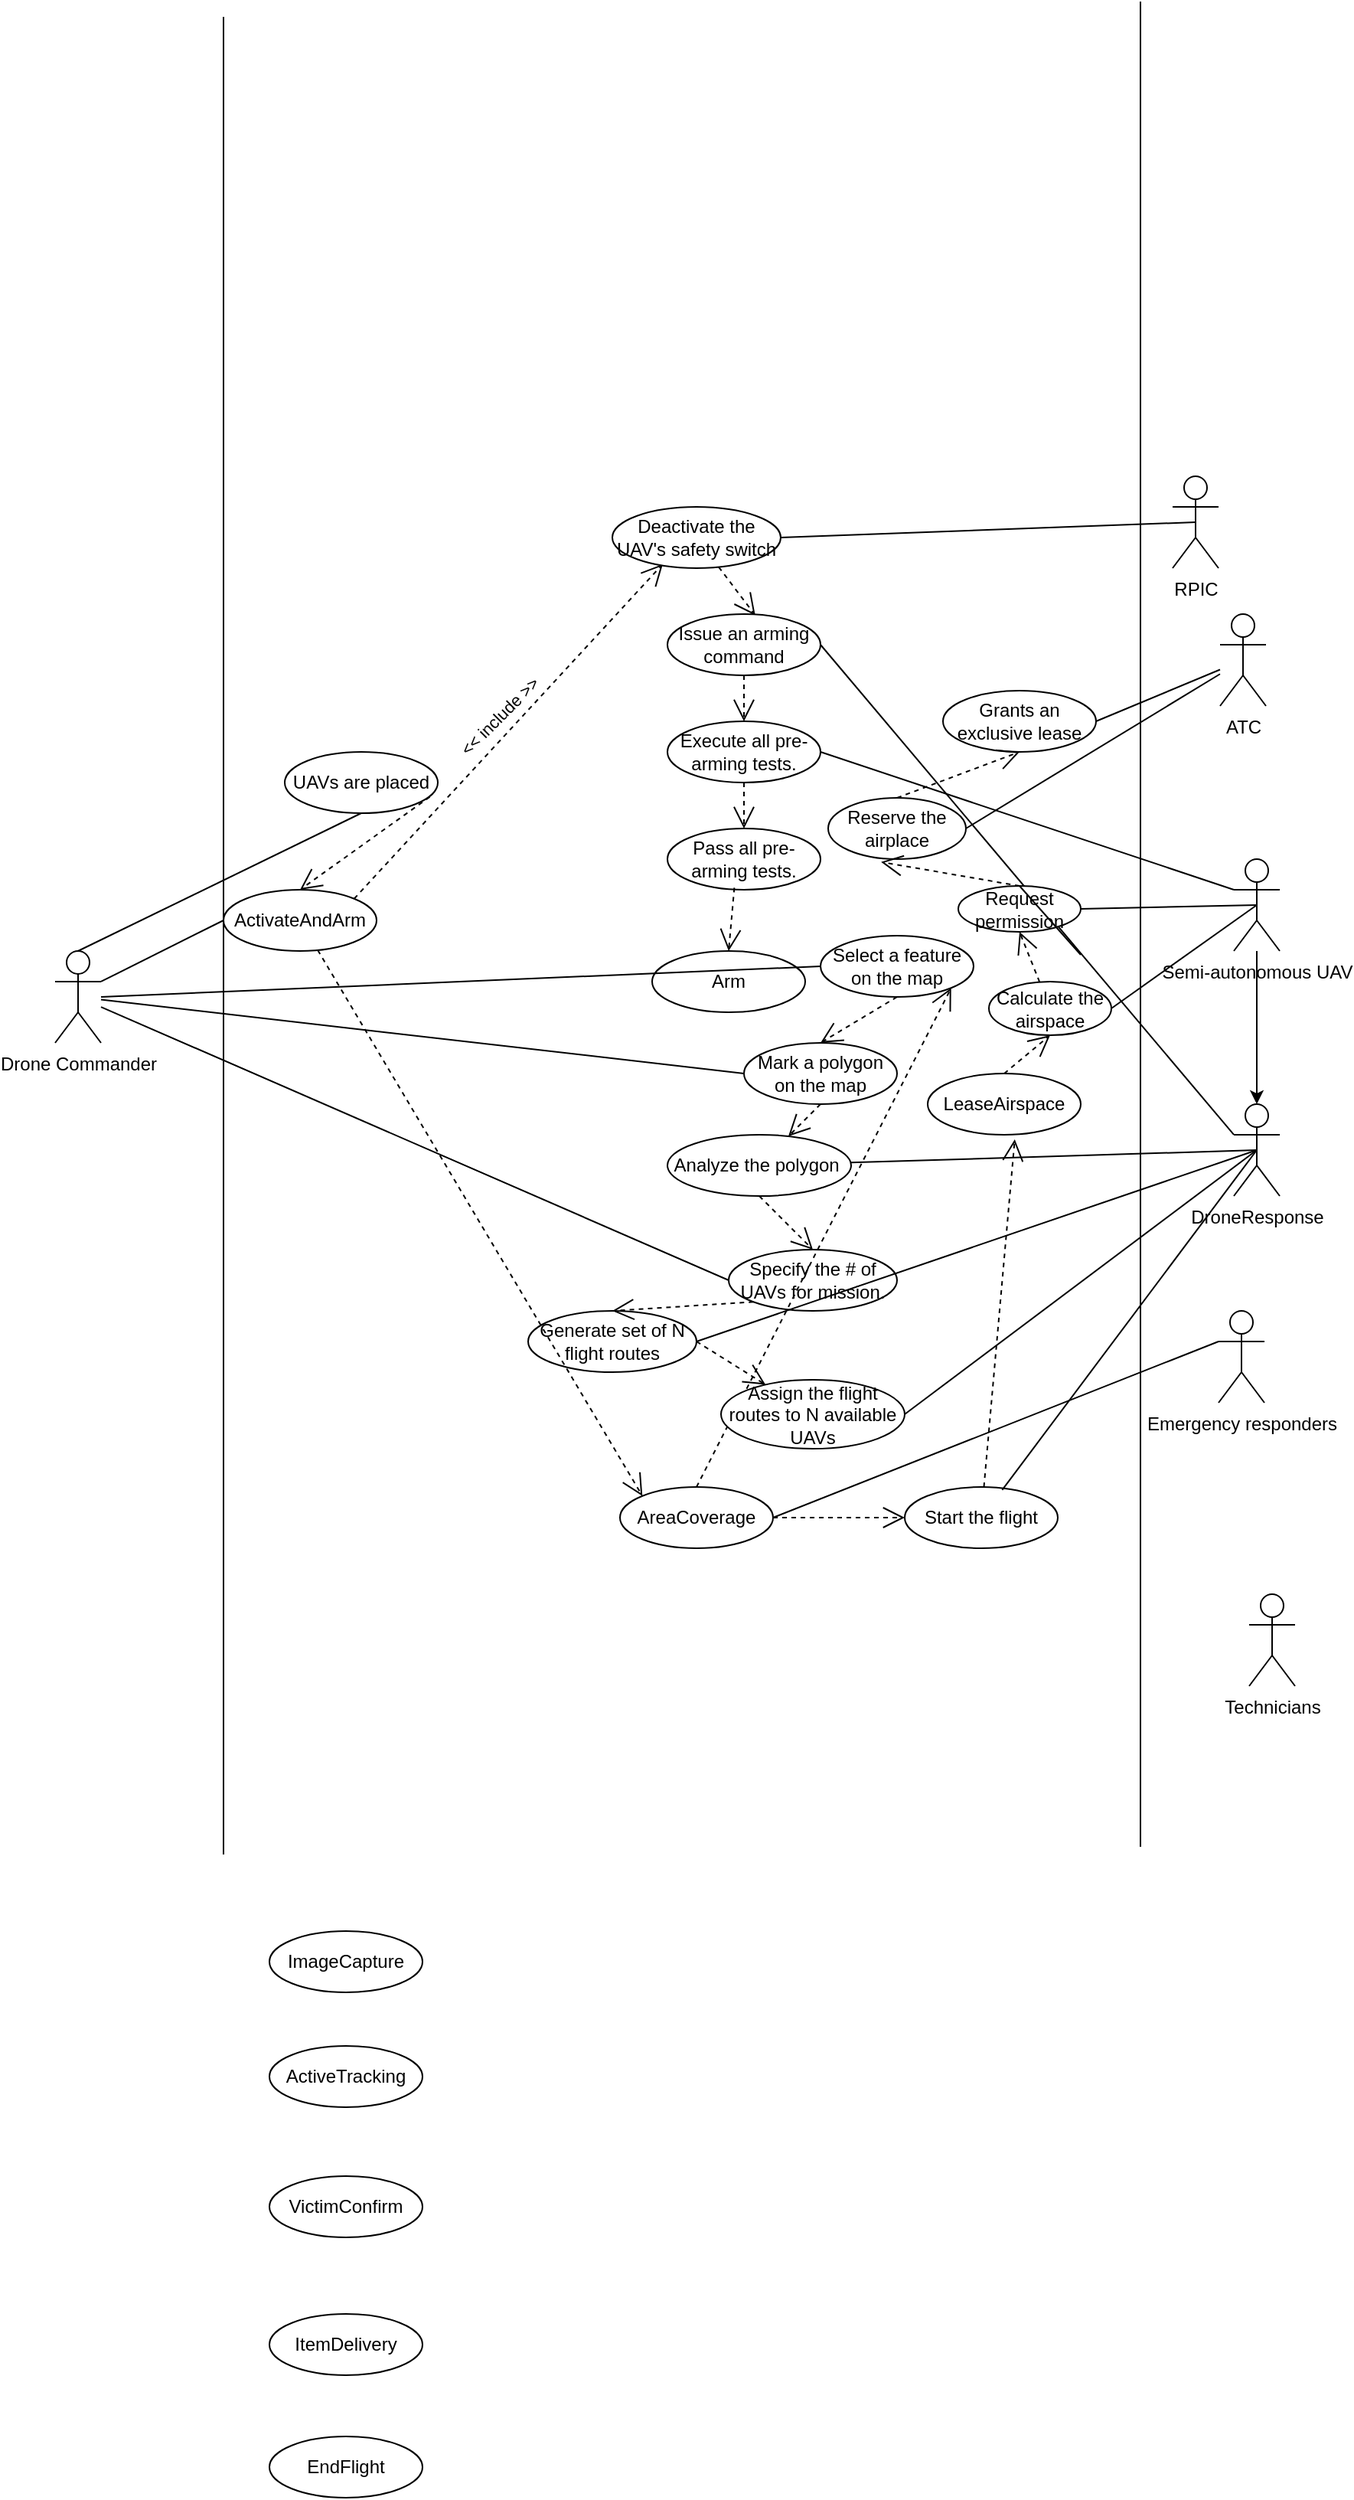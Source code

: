 <mxfile version="22.1.4" type="github">
  <diagram name="Page-1" id="hwL8e8LELadIlyGQyHQZ">
    <mxGraphModel dx="941" dy="2006" grid="1" gridSize="10" guides="1" tooltips="1" connect="1" arrows="1" fold="1" page="1" pageScale="1" pageWidth="827" pageHeight="1169" math="0" shadow="0">
      <root>
        <mxCell id="0" />
        <mxCell id="1" parent="0" />
        <mxCell id="xkGvFycIygTigsBlXQcr-1" value="" style="endArrow=none;html=1;rounded=0;" edge="1" parent="1">
          <mxGeometry width="50" height="50" relative="1" as="geometry">
            <mxPoint x="160" y="880" as="sourcePoint" />
            <mxPoint x="160" y="-320" as="targetPoint" />
          </mxGeometry>
        </mxCell>
        <mxCell id="xkGvFycIygTigsBlXQcr-2" value="" style="endArrow=none;html=1;rounded=0;" edge="1" parent="1">
          <mxGeometry width="50" height="50" relative="1" as="geometry">
            <mxPoint x="759" y="875" as="sourcePoint" />
            <mxPoint x="759" y="-330" as="targetPoint" />
          </mxGeometry>
        </mxCell>
        <mxCell id="xkGvFycIygTigsBlXQcr-3" value="Drone Commander" style="shape=umlActor;verticalLabelPosition=bottom;verticalAlign=top;html=1;" vertex="1" parent="1">
          <mxGeometry x="50" y="290" width="30" height="60" as="geometry" />
        </mxCell>
        <mxCell id="xkGvFycIygTigsBlXQcr-5" value="Semi-autonomous UAV" style="shape=umlActor;verticalLabelPosition=bottom;verticalAlign=top;html=1;" vertex="1" parent="1">
          <mxGeometry x="820" y="230" width="30" height="60" as="geometry" />
        </mxCell>
        <mxCell id="xkGvFycIygTigsBlXQcr-6" value="Emergency responders" style="shape=umlActor;verticalLabelPosition=bottom;verticalAlign=top;html=1;" vertex="1" parent="1">
          <mxGeometry x="810" y="525" width="30" height="60" as="geometry" />
        </mxCell>
        <mxCell id="xkGvFycIygTigsBlXQcr-7" value="DroneResponse" style="shape=umlActor;verticalLabelPosition=bottom;verticalAlign=top;html=1;" vertex="1" parent="1">
          <mxGeometry x="820" y="390" width="30" height="60" as="geometry" />
        </mxCell>
        <mxCell id="xkGvFycIygTigsBlXQcr-8" value="RPIC" style="shape=umlActor;verticalLabelPosition=bottom;verticalAlign=top;html=1;" vertex="1" parent="1">
          <mxGeometry x="780" y="-20" width="30" height="60" as="geometry" />
        </mxCell>
        <mxCell id="xkGvFycIygTigsBlXQcr-9" value="Technicians" style="shape=umlActor;verticalLabelPosition=bottom;verticalAlign=top;html=1;" vertex="1" parent="1">
          <mxGeometry x="830" y="710" width="30" height="60" as="geometry" />
        </mxCell>
        <mxCell id="xkGvFycIygTigsBlXQcr-12" value="ActivateAndArm" style="ellipse;whiteSpace=wrap;html=1;align=center;" vertex="1" parent="1">
          <mxGeometry x="160" y="250" width="100" height="40" as="geometry" />
        </mxCell>
        <mxCell id="xkGvFycIygTigsBlXQcr-13" value="AreaCoverage" style="ellipse;whiteSpace=wrap;html=1;align=center;" vertex="1" parent="1">
          <mxGeometry x="419" y="640" width="100" height="40" as="geometry" />
        </mxCell>
        <mxCell id="xkGvFycIygTigsBlXQcr-14" value="LeaseAirspace" style="ellipse;whiteSpace=wrap;html=1;align=center;" vertex="1" parent="1">
          <mxGeometry x="620" y="370" width="100" height="40" as="geometry" />
        </mxCell>
        <mxCell id="xkGvFycIygTigsBlXQcr-15" value="ImageCapture" style="ellipse;whiteSpace=wrap;html=1;align=center;" vertex="1" parent="1">
          <mxGeometry x="190" y="930" width="100" height="40" as="geometry" />
        </mxCell>
        <mxCell id="xkGvFycIygTigsBlXQcr-16" value="ActiveTracking" style="ellipse;whiteSpace=wrap;html=1;align=center;" vertex="1" parent="1">
          <mxGeometry x="190" y="1005" width="100" height="40" as="geometry" />
        </mxCell>
        <mxCell id="xkGvFycIygTigsBlXQcr-17" value="VictimConfirm" style="ellipse;whiteSpace=wrap;html=1;align=center;" vertex="1" parent="1">
          <mxGeometry x="190" y="1090" width="100" height="40" as="geometry" />
        </mxCell>
        <mxCell id="xkGvFycIygTigsBlXQcr-18" value="ItemDelivery" style="ellipse;whiteSpace=wrap;html=1;align=center;" vertex="1" parent="1">
          <mxGeometry x="190" y="1180" width="100" height="40" as="geometry" />
        </mxCell>
        <mxCell id="xkGvFycIygTigsBlXQcr-19" value="EndFlight" style="ellipse;whiteSpace=wrap;html=1;align=center;" vertex="1" parent="1">
          <mxGeometry x="190" y="1260" width="100" height="40" as="geometry" />
        </mxCell>
        <mxCell id="xkGvFycIygTigsBlXQcr-23" value="" style="endArrow=none;html=1;rounded=0;exitX=1;exitY=0.333;exitDx=0;exitDy=0;exitPerimeter=0;entryX=0;entryY=0.5;entryDx=0;entryDy=0;" edge="1" parent="1" source="xkGvFycIygTigsBlXQcr-3" target="xkGvFycIygTigsBlXQcr-12">
          <mxGeometry width="50" height="50" relative="1" as="geometry">
            <mxPoint x="230" y="260" as="sourcePoint" />
            <mxPoint x="210" y="40" as="targetPoint" />
          </mxGeometry>
        </mxCell>
        <mxCell id="xkGvFycIygTigsBlXQcr-24" value="" style="endArrow=open;endSize=12;dashed=1;html=1;rounded=0;exitX=1;exitY=0;exitDx=0;exitDy=0;entryX=0.3;entryY=0.933;entryDx=0;entryDy=0;entryPerimeter=0;" edge="1" parent="1" source="xkGvFycIygTigsBlXQcr-12" target="xkGvFycIygTigsBlXQcr-25">
          <mxGeometry x="-0.185" y="26" width="160" relative="1" as="geometry">
            <mxPoint x="390" y="290" as="sourcePoint" />
            <mxPoint x="440" y="210" as="targetPoint" />
            <mxPoint as="offset" />
          </mxGeometry>
        </mxCell>
        <mxCell id="xkGvFycIygTigsBlXQcr-27" value="&amp;lt;&amp;lt; include &amp;gt;&amp;gt;" style="edgeLabel;html=1;align=center;verticalAlign=middle;resizable=0;points=[];rotation=-45;" vertex="1" connectable="0" parent="xkGvFycIygTigsBlXQcr-24">
          <mxGeometry x="0.029" y="-2" relative="1" as="geometry">
            <mxPoint x="-11" y="-8" as="offset" />
          </mxGeometry>
        </mxCell>
        <mxCell id="xkGvFycIygTigsBlXQcr-25" value="Deactivate the UAV&#39;s safety switch" style="ellipse;whiteSpace=wrap;html=1;align=center;" vertex="1" parent="1">
          <mxGeometry x="414" width="110" height="40" as="geometry" />
        </mxCell>
        <mxCell id="xkGvFycIygTigsBlXQcr-26" value="" style="endArrow=none;html=1;rounded=0;exitX=1;exitY=0.5;exitDx=0;exitDy=0;entryX=0.5;entryY=0.5;entryDx=0;entryDy=0;entryPerimeter=0;" edge="1" parent="1" source="xkGvFycIygTigsBlXQcr-25" target="xkGvFycIygTigsBlXQcr-8">
          <mxGeometry width="50" height="50" relative="1" as="geometry">
            <mxPoint x="540" y="180" as="sourcePoint" />
            <mxPoint x="740" y="130" as="targetPoint" />
          </mxGeometry>
        </mxCell>
        <mxCell id="xkGvFycIygTigsBlXQcr-28" value="" style="endArrow=open;endSize=12;dashed=1;html=1;rounded=0;entryX=0.574;entryY=0.021;entryDx=0;entryDy=0;entryPerimeter=0;" edge="1" parent="1" source="xkGvFycIygTigsBlXQcr-25" target="xkGvFycIygTigsBlXQcr-32">
          <mxGeometry x="-0.185" y="26" width="160" relative="1" as="geometry">
            <mxPoint x="439.17" y="200" as="sourcePoint" />
            <mxPoint x="524.002" y="40.217" as="targetPoint" />
            <mxPoint as="offset" />
          </mxGeometry>
        </mxCell>
        <mxCell id="xkGvFycIygTigsBlXQcr-31" value="" style="endArrow=none;html=1;rounded=0;exitX=1;exitY=0.5;exitDx=0;exitDy=0;entryX=0;entryY=0.333;entryDx=0;entryDy=0;entryPerimeter=0;" edge="1" parent="1" source="xkGvFycIygTigsBlXQcr-32" target="xkGvFycIygTigsBlXQcr-7">
          <mxGeometry width="50" height="50" relative="1" as="geometry">
            <mxPoint x="545" y="380" as="sourcePoint" />
            <mxPoint x="760" y="370" as="targetPoint" />
          </mxGeometry>
        </mxCell>
        <mxCell id="xkGvFycIygTigsBlXQcr-32" value="Issue an arming command" style="ellipse;whiteSpace=wrap;html=1;align=center;" vertex="1" parent="1">
          <mxGeometry x="450" y="70" width="100" height="40" as="geometry" />
        </mxCell>
        <mxCell id="xkGvFycIygTigsBlXQcr-33" value="Execute all pre-arming tests." style="ellipse;whiteSpace=wrap;html=1;align=center;" vertex="1" parent="1">
          <mxGeometry x="450" y="140" width="100" height="40" as="geometry" />
        </mxCell>
        <mxCell id="xkGvFycIygTigsBlXQcr-34" value="" style="endArrow=open;endSize=12;dashed=1;html=1;rounded=0;entryX=0.5;entryY=0;entryDx=0;entryDy=0;" edge="1" parent="1" source="xkGvFycIygTigsBlXQcr-32" target="xkGvFycIygTigsBlXQcr-33">
          <mxGeometry x="-0.185" y="26" width="160" relative="1" as="geometry">
            <mxPoint x="375" y="360" as="sourcePoint" />
            <mxPoint x="480" y="280" as="targetPoint" />
            <mxPoint as="offset" />
          </mxGeometry>
        </mxCell>
        <mxCell id="xkGvFycIygTigsBlXQcr-35" value="Pass all pre-arming tests." style="ellipse;whiteSpace=wrap;html=1;align=center;" vertex="1" parent="1">
          <mxGeometry x="450" y="210" width="100" height="40" as="geometry" />
        </mxCell>
        <mxCell id="xkGvFycIygTigsBlXQcr-36" value="" style="endArrow=open;endSize=12;dashed=1;html=1;rounded=0;exitX=0.5;exitY=1;exitDx=0;exitDy=0;entryX=0.5;entryY=0;entryDx=0;entryDy=0;" edge="1" parent="1" source="xkGvFycIygTigsBlXQcr-33" target="xkGvFycIygTigsBlXQcr-35">
          <mxGeometry x="-0.185" y="26" width="160" relative="1" as="geometry">
            <mxPoint x="380" y="320" as="sourcePoint" />
            <mxPoint x="480" y="260" as="targetPoint" />
            <mxPoint as="offset" />
            <Array as="points" />
          </mxGeometry>
        </mxCell>
        <mxCell id="xkGvFycIygTigsBlXQcr-37" value="" style="endArrow=none;html=1;rounded=0;exitX=1;exitY=0.5;exitDx=0;exitDy=0;entryX=0;entryY=0.333;entryDx=0;entryDy=0;entryPerimeter=0;" edge="1" parent="1" source="xkGvFycIygTigsBlXQcr-33" target="xkGvFycIygTigsBlXQcr-5">
          <mxGeometry width="50" height="50" relative="1" as="geometry">
            <mxPoint x="600" y="280" as="sourcePoint" />
            <mxPoint x="800" y="230" as="targetPoint" />
          </mxGeometry>
        </mxCell>
        <mxCell id="xkGvFycIygTigsBlXQcr-38" value="" style="endArrow=none;html=1;rounded=0;exitX=1;exitY=0.5;exitDx=0;exitDy=0;entryX=0.5;entryY=0.5;entryDx=0;entryDy=0;entryPerimeter=0;" edge="1" parent="1" source="xkGvFycIygTigsBlXQcr-79" target="xkGvFycIygTigsBlXQcr-5">
          <mxGeometry width="50" height="50" relative="1" as="geometry">
            <mxPoint x="650.0" y="360" as="sourcePoint" />
            <mxPoint x="890" y="370" as="targetPoint" />
          </mxGeometry>
        </mxCell>
        <mxCell id="xkGvFycIygTigsBlXQcr-39" value="Arm" style="ellipse;whiteSpace=wrap;html=1;align=center;" vertex="1" parent="1">
          <mxGeometry x="440" y="290" width="100" height="40" as="geometry" />
        </mxCell>
        <mxCell id="xkGvFycIygTigsBlXQcr-40" value="" style="endArrow=open;endSize=12;dashed=1;html=1;rounded=0;exitX=0.437;exitY=0.968;exitDx=0;exitDy=0;entryX=0.5;entryY=0;entryDx=0;entryDy=0;exitPerimeter=0;" edge="1" parent="1" source="xkGvFycIygTigsBlXQcr-35" target="xkGvFycIygTigsBlXQcr-39">
          <mxGeometry x="-0.185" y="26" width="160" relative="1" as="geometry">
            <mxPoint x="380" y="300" as="sourcePoint" />
            <mxPoint x="480" y="280" as="targetPoint" />
            <mxPoint as="offset" />
            <Array as="points" />
          </mxGeometry>
        </mxCell>
        <mxCell id="xkGvFycIygTigsBlXQcr-41" style="edgeStyle=orthogonalEdgeStyle;rounded=0;orthogonalLoop=1;jettySize=auto;html=1;entryX=0.5;entryY=0;entryDx=0;entryDy=0;entryPerimeter=0;" edge="1" parent="1" source="xkGvFycIygTigsBlXQcr-5" target="xkGvFycIygTigsBlXQcr-7">
          <mxGeometry relative="1" as="geometry" />
        </mxCell>
        <mxCell id="xkGvFycIygTigsBlXQcr-42" value="" style="endArrow=none;html=1;rounded=0;exitX=1;exitY=0.5;exitDx=0;exitDy=0;entryX=0;entryY=0.333;entryDx=0;entryDy=0;entryPerimeter=0;" edge="1" parent="1" source="xkGvFycIygTigsBlXQcr-13" target="xkGvFycIygTigsBlXQcr-6">
          <mxGeometry width="50" height="50" relative="1" as="geometry">
            <mxPoint x="470" y="520" as="sourcePoint" />
            <mxPoint x="670" y="470" as="targetPoint" />
          </mxGeometry>
        </mxCell>
        <mxCell id="xkGvFycIygTigsBlXQcr-43" value="Select a feature on the map" style="ellipse;whiteSpace=wrap;html=1;align=center;" vertex="1" parent="1">
          <mxGeometry x="550" y="280" width="100" height="40" as="geometry" />
        </mxCell>
        <mxCell id="xkGvFycIygTigsBlXQcr-45" value="Mark a polygon on the map" style="ellipse;whiteSpace=wrap;html=1;align=center;" vertex="1" parent="1">
          <mxGeometry x="500" y="350" width="100" height="40" as="geometry" />
        </mxCell>
        <mxCell id="xkGvFycIygTigsBlXQcr-48" value="Specify the # of UAVs for mission." style="ellipse;whiteSpace=wrap;html=1;align=center;" vertex="1" parent="1">
          <mxGeometry x="490" y="485" width="110" height="40" as="geometry" />
        </mxCell>
        <mxCell id="xkGvFycIygTigsBlXQcr-49" value="Analyze the polygon&amp;nbsp;" style="ellipse;whiteSpace=wrap;html=1;align=center;" vertex="1" parent="1">
          <mxGeometry x="450" y="410" width="120" height="40" as="geometry" />
        </mxCell>
        <mxCell id="xkGvFycIygTigsBlXQcr-50" value="" style="endArrow=none;html=1;rounded=0;entryX=0.5;entryY=0.5;entryDx=0;entryDy=0;entryPerimeter=0;" edge="1" parent="1" source="xkGvFycIygTigsBlXQcr-49" target="xkGvFycIygTigsBlXQcr-7">
          <mxGeometry width="50" height="50" relative="1" as="geometry">
            <mxPoint x="530.0" y="436" as="sourcePoint" />
            <mxPoint x="795" y="416" as="targetPoint" />
          </mxGeometry>
        </mxCell>
        <mxCell id="xkGvFycIygTigsBlXQcr-52" value="" style="endArrow=none;html=1;rounded=0;entryX=0;entryY=0.5;entryDx=0;entryDy=0;" edge="1" parent="1" target="xkGvFycIygTigsBlXQcr-43">
          <mxGeometry width="50" height="50" relative="1" as="geometry">
            <mxPoint x="80" y="320" as="sourcePoint" />
            <mxPoint x="290" y="330" as="targetPoint" />
          </mxGeometry>
        </mxCell>
        <mxCell id="xkGvFycIygTigsBlXQcr-53" value="" style="endArrow=none;html=1;rounded=0;entryX=0;entryY=0.5;entryDx=0;entryDy=0;" edge="1" parent="1" source="xkGvFycIygTigsBlXQcr-3" target="xkGvFycIygTigsBlXQcr-45">
          <mxGeometry width="50" height="50" relative="1" as="geometry">
            <mxPoint x="90" y="340" as="sourcePoint" />
            <mxPoint x="550" y="390" as="targetPoint" />
          </mxGeometry>
        </mxCell>
        <mxCell id="xkGvFycIygTigsBlXQcr-54" value="" style="endArrow=none;html=1;rounded=0;entryX=0;entryY=0.5;entryDx=0;entryDy=0;" edge="1" parent="1" source="xkGvFycIygTigsBlXQcr-3" target="xkGvFycIygTigsBlXQcr-48">
          <mxGeometry width="50" height="50" relative="1" as="geometry">
            <mxPoint x="-10" y="401.5" as="sourcePoint" />
            <mxPoint x="400" y="478.5" as="targetPoint" />
          </mxGeometry>
        </mxCell>
        <mxCell id="xkGvFycIygTigsBlXQcr-55" value="Generate set of N flight routes" style="ellipse;whiteSpace=wrap;html=1;align=center;" vertex="1" parent="1">
          <mxGeometry x="359" y="525" width="110" height="40" as="geometry" />
        </mxCell>
        <mxCell id="xkGvFycIygTigsBlXQcr-56" value="" style="endArrow=open;endSize=12;dashed=1;html=1;rounded=0;exitX=0.5;exitY=0;exitDx=0;exitDy=0;entryX=1;entryY=1;entryDx=0;entryDy=0;" edge="1" parent="1" source="xkGvFycIygTigsBlXQcr-13" target="xkGvFycIygTigsBlXQcr-43">
          <mxGeometry x="-0.185" y="26" width="160" relative="1" as="geometry">
            <mxPoint x="560" y="480" as="sourcePoint" />
            <mxPoint x="660" y="500" as="targetPoint" />
            <mxPoint as="offset" />
            <Array as="points" />
          </mxGeometry>
        </mxCell>
        <mxCell id="xkGvFycIygTigsBlXQcr-61" value="" style="endArrow=none;html=1;rounded=0;entryX=0.5;entryY=0.5;entryDx=0;entryDy=0;entryPerimeter=0;exitX=1;exitY=0.5;exitDx=0;exitDy=0;" edge="1" parent="1" source="xkGvFycIygTigsBlXQcr-55" target="xkGvFycIygTigsBlXQcr-7">
          <mxGeometry width="50" height="50" relative="1" as="geometry">
            <mxPoint x="554" y="500" as="sourcePoint" />
            <mxPoint x="820" y="484" as="targetPoint" />
          </mxGeometry>
        </mxCell>
        <mxCell id="xkGvFycIygTigsBlXQcr-62" value="Assign the flight routes to N available UAVs" style="ellipse;whiteSpace=wrap;html=1;align=center;" vertex="1" parent="1">
          <mxGeometry x="485" y="570" width="120" height="45" as="geometry" />
        </mxCell>
        <mxCell id="xkGvFycIygTigsBlXQcr-63" value="" style="endArrow=none;html=1;rounded=0;entryX=0.5;entryY=0.5;entryDx=0;entryDy=0;entryPerimeter=0;exitX=1;exitY=0.5;exitDx=0;exitDy=0;" edge="1" parent="1" source="xkGvFycIygTigsBlXQcr-62" target="xkGvFycIygTigsBlXQcr-7">
          <mxGeometry width="50" height="50" relative="1" as="geometry">
            <mxPoint x="520" y="530" as="sourcePoint" />
            <mxPoint x="845" y="430" as="targetPoint" />
          </mxGeometry>
        </mxCell>
        <mxCell id="xkGvFycIygTigsBlXQcr-65" value="UAVs are placed" style="ellipse;whiteSpace=wrap;html=1;align=center;" vertex="1" parent="1">
          <mxGeometry x="200" y="160" width="100" height="40" as="geometry" />
        </mxCell>
        <mxCell id="xkGvFycIygTigsBlXQcr-67" value="" style="endArrow=none;html=1;rounded=0;exitX=0.5;exitY=0;exitDx=0;exitDy=0;exitPerimeter=0;entryX=0.5;entryY=1;entryDx=0;entryDy=0;" edge="1" parent="1" source="xkGvFycIygTigsBlXQcr-3" target="xkGvFycIygTigsBlXQcr-65">
          <mxGeometry width="50" height="50" relative="1" as="geometry">
            <mxPoint x="60" y="270" as="sourcePoint" />
            <mxPoint x="260" y="220" as="targetPoint" />
          </mxGeometry>
        </mxCell>
        <mxCell id="xkGvFycIygTigsBlXQcr-68" value="" style="endArrow=open;endSize=12;dashed=1;html=1;rounded=0;exitX=0.948;exitY=0.733;exitDx=0;exitDy=0;entryX=0.5;entryY=0;entryDx=0;entryDy=0;exitPerimeter=0;" edge="1" parent="1" source="xkGvFycIygTigsBlXQcr-65" target="xkGvFycIygTigsBlXQcr-12">
          <mxGeometry x="-0.185" y="26" width="160" relative="1" as="geometry">
            <mxPoint x="290" y="150" as="sourcePoint" />
            <mxPoint x="390" y="170" as="targetPoint" />
            <mxPoint as="offset" />
            <Array as="points" />
          </mxGeometry>
        </mxCell>
        <mxCell id="xkGvFycIygTigsBlXQcr-70" value="" style="endArrow=open;endSize=12;dashed=1;html=1;rounded=0;entryX=0;entryY=0;entryDx=0;entryDy=0;" edge="1" parent="1" source="xkGvFycIygTigsBlXQcr-12" target="xkGvFycIygTigsBlXQcr-13">
          <mxGeometry x="-0.185" y="26" width="160" relative="1" as="geometry">
            <mxPoint x="396" y="289" as="sourcePoint" />
            <mxPoint x="431" y="340" as="targetPoint" />
            <mxPoint as="offset" />
            <Array as="points" />
          </mxGeometry>
        </mxCell>
        <mxCell id="xkGvFycIygTigsBlXQcr-71" value="Start the flight" style="ellipse;whiteSpace=wrap;html=1;align=center;" vertex="1" parent="1">
          <mxGeometry x="605" y="640" width="100" height="40" as="geometry" />
        </mxCell>
        <mxCell id="xkGvFycIygTigsBlXQcr-74" value="" style="endArrow=open;endSize=12;dashed=1;html=1;rounded=0;exitX=1;exitY=0.5;exitDx=0;exitDy=0;entryX=0;entryY=0.5;entryDx=0;entryDy=0;" edge="1" parent="1" source="xkGvFycIygTigsBlXQcr-13" target="xkGvFycIygTigsBlXQcr-71">
          <mxGeometry x="-0.185" y="26" width="160" relative="1" as="geometry">
            <mxPoint x="570" y="811" as="sourcePoint" />
            <mxPoint x="470" y="620" as="targetPoint" />
            <mxPoint as="offset" />
            <Array as="points" />
          </mxGeometry>
        </mxCell>
        <mxCell id="xkGvFycIygTigsBlXQcr-75" value="" style="endArrow=none;html=1;rounded=0;entryX=0.5;entryY=0.5;entryDx=0;entryDy=0;entryPerimeter=0;exitX=0.637;exitY=0.049;exitDx=0;exitDy=0;exitPerimeter=0;" edge="1" parent="1" source="xkGvFycIygTigsBlXQcr-71" target="xkGvFycIygTigsBlXQcr-7">
          <mxGeometry width="50" height="50" relative="1" as="geometry">
            <mxPoint x="580" y="528" as="sourcePoint" />
            <mxPoint x="846" y="512" as="targetPoint" />
          </mxGeometry>
        </mxCell>
        <mxCell id="xkGvFycIygTigsBlXQcr-78" value="" style="endArrow=open;endSize=12;dashed=1;html=1;rounded=0;entryX=0.569;entryY=1.075;entryDx=0;entryDy=0;entryPerimeter=0;" edge="1" parent="1" source="xkGvFycIygTigsBlXQcr-71" target="xkGvFycIygTigsBlXQcr-14">
          <mxGeometry x="-0.185" y="26" width="160" relative="1" as="geometry">
            <mxPoint x="640" y="541" as="sourcePoint" />
            <mxPoint x="675" y="350" as="targetPoint" />
            <mxPoint as="offset" />
            <Array as="points" />
          </mxGeometry>
        </mxCell>
        <mxCell id="xkGvFycIygTigsBlXQcr-79" value="Calculate the airspace" style="ellipse;whiteSpace=wrap;html=1;align=center;" vertex="1" parent="1">
          <mxGeometry x="660" y="310" width="80" height="35" as="geometry" />
        </mxCell>
        <mxCell id="xkGvFycIygTigsBlXQcr-80" value="Request permission" style="ellipse;whiteSpace=wrap;html=1;align=center;" vertex="1" parent="1">
          <mxGeometry x="640" y="247.5" width="80" height="30" as="geometry" />
        </mxCell>
        <mxCell id="xkGvFycIygTigsBlXQcr-81" value="" style="endArrow=open;endSize=12;dashed=1;html=1;rounded=0;exitX=0.5;exitY=0;exitDx=0;exitDy=0;entryX=0.5;entryY=1;entryDx=0;entryDy=0;" edge="1" parent="1" source="xkGvFycIygTigsBlXQcr-14" target="xkGvFycIygTigsBlXQcr-79">
          <mxGeometry x="-0.185" y="26" width="160" relative="1" as="geometry">
            <mxPoint x="640" y="310" as="sourcePoint" />
            <mxPoint x="670" y="350" as="targetPoint" />
            <mxPoint as="offset" />
            <Array as="points" />
          </mxGeometry>
        </mxCell>
        <mxCell id="xkGvFycIygTigsBlXQcr-84" value="ATC" style="shape=umlActor;verticalLabelPosition=bottom;verticalAlign=top;html=1;" vertex="1" parent="1">
          <mxGeometry x="811" y="70" width="30" height="60" as="geometry" />
        </mxCell>
        <mxCell id="xkGvFycIygTigsBlXQcr-86" value="Reserve the airplace" style="ellipse;whiteSpace=wrap;html=1;align=center;" vertex="1" parent="1">
          <mxGeometry x="555" y="190" width="90" height="40" as="geometry" />
        </mxCell>
        <mxCell id="xkGvFycIygTigsBlXQcr-87" value="Grants an exclusive lease" style="ellipse;whiteSpace=wrap;html=1;align=center;" vertex="1" parent="1">
          <mxGeometry x="630" y="120" width="100" height="40" as="geometry" />
        </mxCell>
        <mxCell id="xkGvFycIygTigsBlXQcr-88" value="" style="endArrow=none;html=1;rounded=0;exitX=0.5;exitY=0;exitDx=0;exitDy=0;entryX=0;entryY=0.333;entryDx=0;entryDy=0;entryPerimeter=0;" edge="1" parent="1" source="xkGvFycIygTigsBlXQcr-80">
          <mxGeometry width="50" height="50" relative="1" as="geometry">
            <mxPoint x="480" y="272.5" as="sourcePoint" />
            <mxPoint x="720" y="292.5" as="targetPoint" />
          </mxGeometry>
        </mxCell>
        <mxCell id="xkGvFycIygTigsBlXQcr-90" value="" style="endArrow=none;html=1;rounded=0;exitX=1;exitY=0.5;exitDx=0;exitDy=0;" edge="1" parent="1" source="xkGvFycIygTigsBlXQcr-86" target="xkGvFycIygTigsBlXQcr-84">
          <mxGeometry width="50" height="50" relative="1" as="geometry">
            <mxPoint x="565" y="175" as="sourcePoint" />
            <mxPoint x="810" y="65" as="targetPoint" />
          </mxGeometry>
        </mxCell>
        <mxCell id="xkGvFycIygTigsBlXQcr-91" value="" style="endArrow=none;html=1;rounded=0;exitX=1;exitY=0.5;exitDx=0;exitDy=0;" edge="1" parent="1" source="xkGvFycIygTigsBlXQcr-87" target="xkGvFycIygTigsBlXQcr-84">
          <mxGeometry width="50" height="50" relative="1" as="geometry">
            <mxPoint x="730" y="130" as="sourcePoint" />
            <mxPoint x="821" y="113" as="targetPoint" />
          </mxGeometry>
        </mxCell>
        <mxCell id="xkGvFycIygTigsBlXQcr-92" value="" style="endArrow=open;endSize=12;dashed=1;html=1;rounded=0;exitX=0.5;exitY=1;exitDx=0;exitDy=0;entryX=0.5;entryY=0;entryDx=0;entryDy=0;" edge="1" parent="1" source="xkGvFycIygTigsBlXQcr-43" target="xkGvFycIygTigsBlXQcr-45">
          <mxGeometry x="-0.185" y="26" width="160" relative="1" as="geometry">
            <mxPoint x="570" y="329" as="sourcePoint" />
            <mxPoint x="566" y="370" as="targetPoint" />
            <mxPoint as="offset" />
            <Array as="points" />
          </mxGeometry>
        </mxCell>
        <mxCell id="xkGvFycIygTigsBlXQcr-93" value="" style="endArrow=open;endSize=12;dashed=1;html=1;rounded=0;exitX=0.5;exitY=1;exitDx=0;exitDy=0;" edge="1" parent="1" source="xkGvFycIygTigsBlXQcr-45" target="xkGvFycIygTigsBlXQcr-49">
          <mxGeometry x="-0.185" y="26" width="160" relative="1" as="geometry">
            <mxPoint x="515" y="390" as="sourcePoint" />
            <mxPoint x="465" y="420" as="targetPoint" />
            <mxPoint as="offset" />
            <Array as="points" />
          </mxGeometry>
        </mxCell>
        <mxCell id="xkGvFycIygTigsBlXQcr-94" value="" style="endArrow=open;endSize=12;dashed=1;html=1;rounded=0;exitX=0.5;exitY=1;exitDx=0;exitDy=0;entryX=0.5;entryY=0;entryDx=0;entryDy=0;" edge="1" parent="1" source="xkGvFycIygTigsBlXQcr-49" target="xkGvFycIygTigsBlXQcr-48">
          <mxGeometry x="-0.185" y="26" width="160" relative="1" as="geometry">
            <mxPoint x="621" y="449" as="sourcePoint" />
            <mxPoint x="600" y="470" as="targetPoint" />
            <mxPoint as="offset" />
            <Array as="points" />
          </mxGeometry>
        </mxCell>
        <mxCell id="xkGvFycIygTigsBlXQcr-97" value="" style="endArrow=open;endSize=12;dashed=1;html=1;rounded=0;exitX=0;exitY=1;exitDx=0;exitDy=0;entryX=0.5;entryY=0;entryDx=0;entryDy=0;" edge="1" parent="1" source="xkGvFycIygTigsBlXQcr-48" target="xkGvFycIygTigsBlXQcr-55">
          <mxGeometry x="-0.185" y="26" width="160" relative="1" as="geometry">
            <mxPoint x="304" y="544" as="sourcePoint" />
            <mxPoint x="300" y="585" as="targetPoint" />
            <mxPoint as="offset" />
            <Array as="points" />
          </mxGeometry>
        </mxCell>
        <mxCell id="xkGvFycIygTigsBlXQcr-98" value="" style="endArrow=open;endSize=12;dashed=1;html=1;rounded=0;exitX=1;exitY=0.5;exitDx=0;exitDy=0;" edge="1" parent="1" source="xkGvFycIygTigsBlXQcr-55" target="xkGvFycIygTigsBlXQcr-62">
          <mxGeometry x="-0.185" y="26" width="160" relative="1" as="geometry">
            <mxPoint x="469" y="579" as="sourcePoint" />
            <mxPoint x="377" y="585" as="targetPoint" />
            <mxPoint as="offset" />
            <Array as="points" />
          </mxGeometry>
        </mxCell>
        <mxCell id="xkGvFycIygTigsBlXQcr-100" value="" style="endArrow=open;endSize=12;dashed=1;html=1;rounded=0;entryX=0.5;entryY=1;entryDx=0;entryDy=0;" edge="1" parent="1" source="xkGvFycIygTigsBlXQcr-79" target="xkGvFycIygTigsBlXQcr-80">
          <mxGeometry x="-0.185" y="26" width="160" relative="1" as="geometry">
            <mxPoint x="685" y="312.5" as="sourcePoint" />
            <mxPoint x="705" y="277.5" as="targetPoint" />
            <mxPoint as="offset" />
            <Array as="points" />
          </mxGeometry>
        </mxCell>
        <mxCell id="xkGvFycIygTigsBlXQcr-102" value="" style="endArrow=open;endSize=12;dashed=1;html=1;rounded=0;entryX=0.384;entryY=1.047;entryDx=0;entryDy=0;exitX=0.5;exitY=0;exitDx=0;exitDy=0;entryPerimeter=0;" edge="1" parent="1" source="xkGvFycIygTigsBlXQcr-80" target="xkGvFycIygTigsBlXQcr-86">
          <mxGeometry x="-0.185" y="26" width="160" relative="1" as="geometry">
            <mxPoint x="620" y="262" as="sourcePoint" />
            <mxPoint x="607" y="230" as="targetPoint" />
            <mxPoint as="offset" />
            <Array as="points" />
          </mxGeometry>
        </mxCell>
        <mxCell id="xkGvFycIygTigsBlXQcr-104" value="" style="endArrow=open;endSize=12;dashed=1;html=1;rounded=0;exitX=0.5;exitY=0;exitDx=0;exitDy=0;entryX=0.5;entryY=1;entryDx=0;entryDy=0;" edge="1" parent="1" source="xkGvFycIygTigsBlXQcr-86" target="xkGvFycIygTigsBlXQcr-87">
          <mxGeometry x="-0.185" y="26" width="160" relative="1" as="geometry">
            <mxPoint x="614" y="79" as="sourcePoint" />
            <mxPoint x="610" y="120" as="targetPoint" />
            <mxPoint as="offset" />
            <Array as="points" />
          </mxGeometry>
        </mxCell>
        <mxCell id="xkGvFycIygTigsBlXQcr-105" value="" style="endArrow=none;html=1;rounded=0;exitX=1;exitY=0.5;exitDx=0;exitDy=0;entryX=0.5;entryY=0.5;entryDx=0;entryDy=0;entryPerimeter=0;" edge="1" parent="1" source="xkGvFycIygTigsBlXQcr-80" target="xkGvFycIygTigsBlXQcr-5">
          <mxGeometry width="50" height="50" relative="1" as="geometry">
            <mxPoint x="750" y="338" as="sourcePoint" />
            <mxPoint x="845" y="270" as="targetPoint" />
          </mxGeometry>
        </mxCell>
      </root>
    </mxGraphModel>
  </diagram>
</mxfile>
